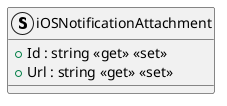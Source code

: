 @startuml
struct iOSNotificationAttachment {
    + Id : string <<get>> <<set>>
    + Url : string <<get>> <<set>>
}
@enduml
